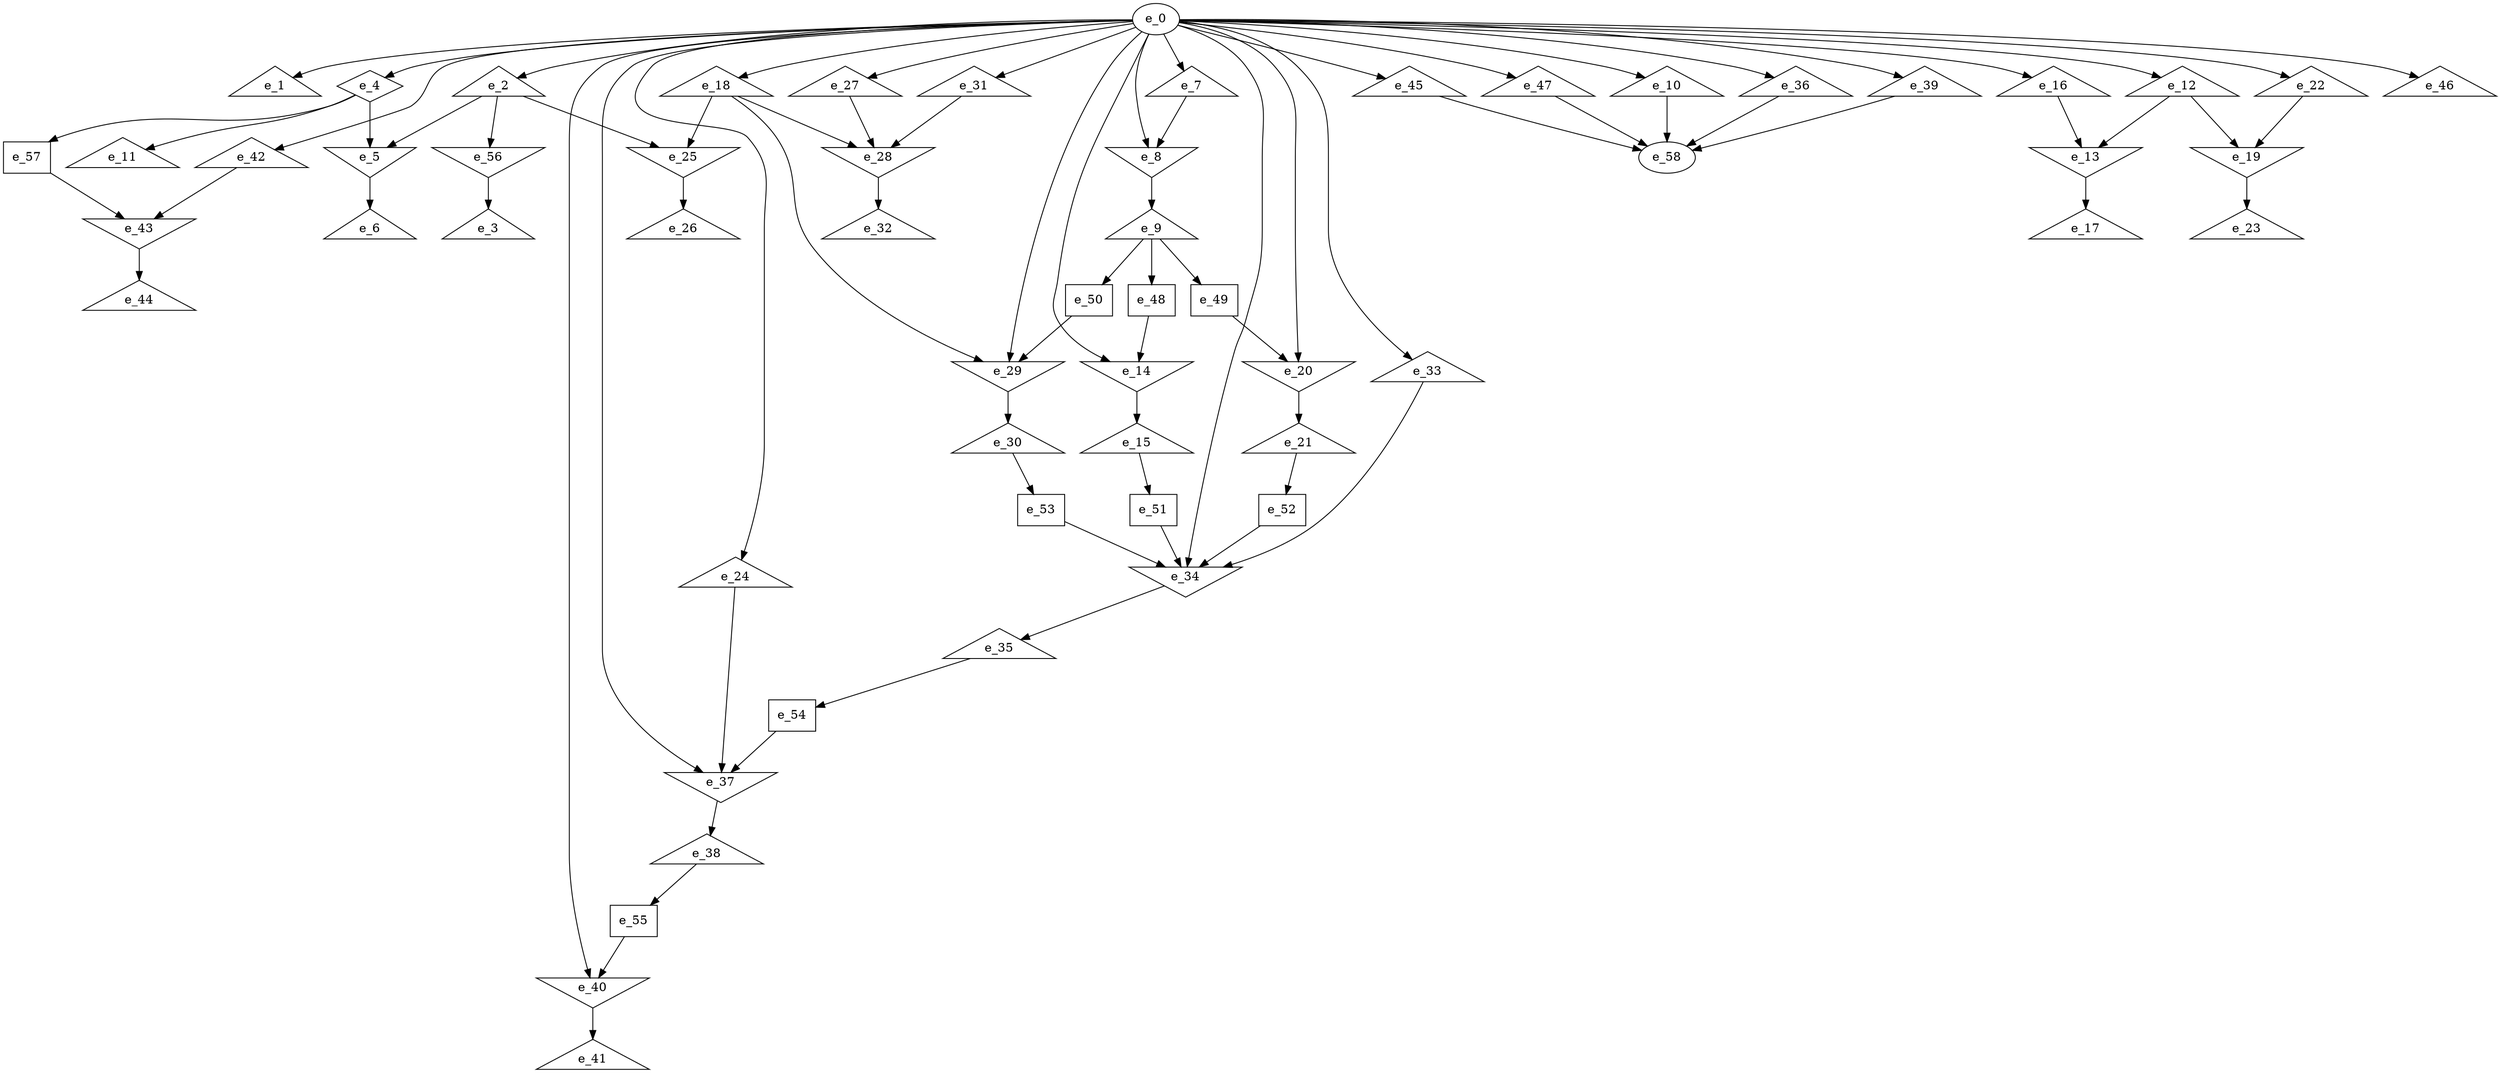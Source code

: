 digraph control_path {
  e_0: entry_node : n ;
  e_1 [shape = triangle];
  e_2 [shape = triangle];
  e_3 [shape = triangle];
  e_4 [shape = diamond];
  e_5 [shape = invtriangle];
  e_6 [shape = triangle];
  e_7 [shape = triangle];
  e_8 [shape = invtriangle];
  e_9 [shape = triangle];
  e_10 [shape = triangle];
  e_11 [shape = triangle];
  e_12 [shape = triangle];
  e_13 [shape = invtriangle];
  e_14 [shape = invtriangle];
  e_15 [shape = triangle];
  e_16 [shape = triangle];
  e_17 [shape = triangle];
  e_18 [shape = triangle];
  e_19 [shape = invtriangle];
  e_20 [shape = invtriangle];
  e_21 [shape = triangle];
  e_22 [shape = triangle];
  e_23 [shape = triangle];
  e_24 [shape = triangle];
  e_25 [shape = invtriangle];
  e_26 [shape = triangle];
  e_27 [shape = triangle];
  e_28 [shape = invtriangle];
  e_29 [shape = invtriangle];
  e_30 [shape = triangle];
  e_31 [shape = triangle];
  e_32 [shape = triangle];
  e_33 [shape = triangle];
  e_34 [shape = invtriangle];
  e_35 [shape = triangle];
  e_36 [shape = triangle];
  e_37 [shape = invtriangle];
  e_38 [shape = triangle];
  e_39 [shape = triangle];
  e_40 [shape = invtriangle];
  e_41 [shape = triangle];
  e_42 [shape = triangle];
  e_43 [shape = invtriangle];
  e_44 [shape = triangle];
  e_45 [shape = triangle];
  e_46 [shape = triangle];
  e_47 [shape = triangle];
  e_48 [shape = dot];
  e_49 [shape = dot];
  e_50 [shape = dot];
  e_51 [shape = dot];
  e_52 [shape = dot];
  e_53 [shape = dot];
  e_54 [shape = dot];
  e_55 [shape = dot];
  e_56 [shape = invtriangle];
  e_57 [shape = dot];
  e_58: exit_node : s ;
  e_0 -> e_1;
  e_0 -> e_2;
  e_56 -> e_3;
  e_0 -> e_4;
  e_2 -> e_5;
  e_4 -> e_5;
  e_5 -> e_6;
  e_0 -> e_7;
  e_0 -> e_8;
  e_7 -> e_8;
  e_8 -> e_9;
  e_0 -> e_10;
  e_4 -> e_11;
  e_0 -> e_12;
  e_12 -> e_13;
  e_16 -> e_13;
  e_0 -> e_14;
  e_48 -> e_14;
  e_14 -> e_15;
  e_0 -> e_16;
  e_13 -> e_17;
  e_0 -> e_18;
  e_12 -> e_19;
  e_22 -> e_19;
  e_0 -> e_20;
  e_49 -> e_20;
  e_20 -> e_21;
  e_0 -> e_22;
  e_19 -> e_23;
  e_0 -> e_24;
  e_2 -> e_25;
  e_18 -> e_25;
  e_25 -> e_26;
  e_0 -> e_27;
  e_31 -> e_28;
  e_27 -> e_28;
  e_18 -> e_28;
  e_0 -> e_29;
  e_50 -> e_29;
  e_18 -> e_29;
  e_29 -> e_30;
  e_0 -> e_31;
  e_28 -> e_32;
  e_0 -> e_33;
  e_0 -> e_34;
  e_33 -> e_34;
  e_51 -> e_34;
  e_52 -> e_34;
  e_53 -> e_34;
  e_34 -> e_35;
  e_0 -> e_36;
  e_0 -> e_37;
  e_24 -> e_37;
  e_54 -> e_37;
  e_37 -> e_38;
  e_0 -> e_39;
  e_0 -> e_40;
  e_55 -> e_40;
  e_40 -> e_41;
  e_0 -> e_42;
  e_42 -> e_43;
  e_57 -> e_43;
  e_43 -> e_44;
  e_0 -> e_45;
  e_0 -> e_46;
  e_0 -> e_47;
  e_9 -> e_48;
  e_9 -> e_49;
  e_9 -> e_50;
  e_15 -> e_51;
  e_21 -> e_52;
  e_30 -> e_53;
  e_35 -> e_54;
  e_38 -> e_55;
  e_2 -> e_56;
  e_4 -> e_57;
  e_10 -> e_58;
  e_36 -> e_58;
  e_39 -> e_58;
  e_45 -> e_58;
  e_47 -> e_58;
}
